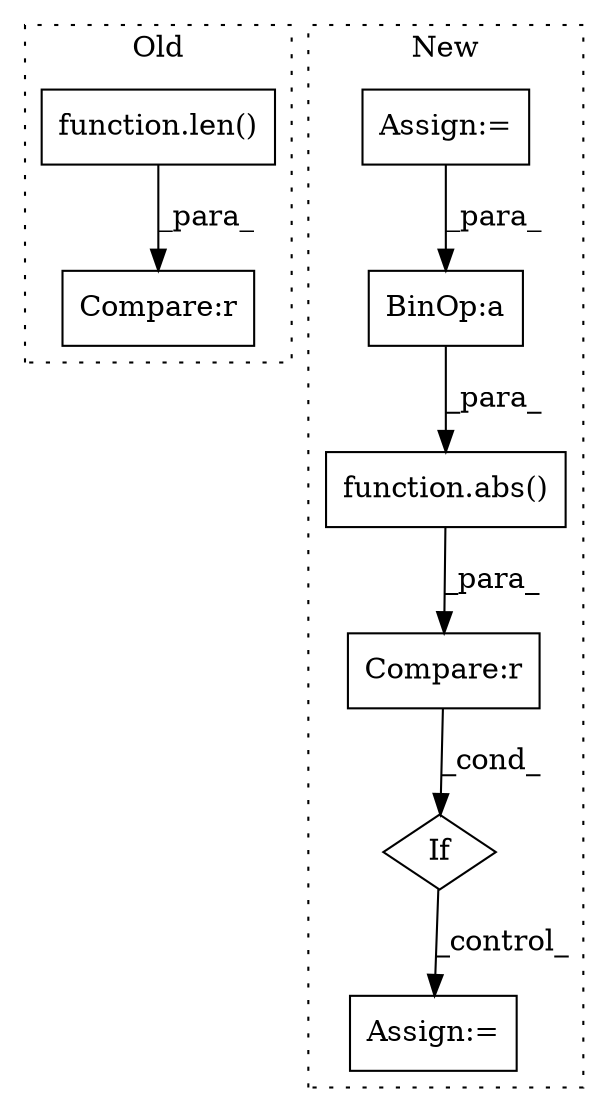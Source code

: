 digraph G {
subgraph cluster0 {
1 [label="function.len()" a="75" s="16486,16500" l="4,1" shape="box"];
7 [label="Compare:r" a="40" s="16568" l="45" shape="box"];
label = "Old";
style="dotted";
}
subgraph cluster1 {
2 [label="function.abs()" a="75" s="16994,17019" l="4,1" shape="box"];
3 [label="BinOp:a" a="82" s="17007" l="3" shape="box"];
4 [label="Assign:=" a="68" s="16515" l="3" shape="box"];
5 [label="If" a="96" s="16964" l="3" shape="diamond"];
6 [label="Compare:r" a="40" s="16967" l="53" shape="box"];
8 [label="Assign:=" a="68" s="17111" l="3" shape="box"];
label = "New";
style="dotted";
}
1 -> 7 [label="_para_"];
2 -> 6 [label="_para_"];
3 -> 2 [label="_para_"];
4 -> 3 [label="_para_"];
5 -> 8 [label="_control_"];
6 -> 5 [label="_cond_"];
}